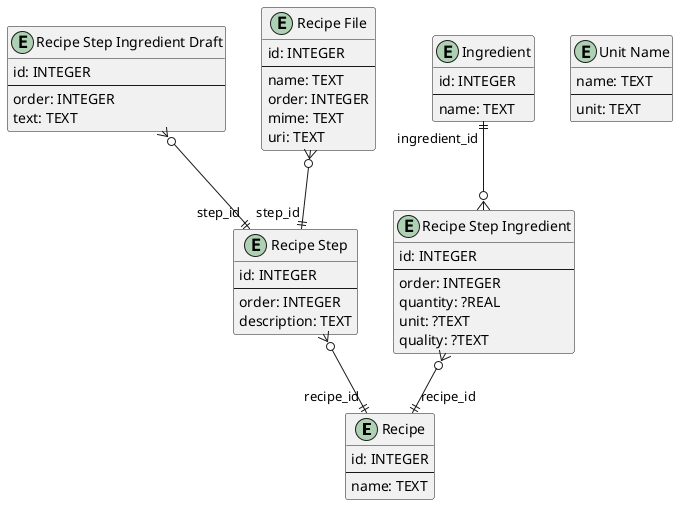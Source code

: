 @startuml

'The field types are from <https://www.sqlite.org/datatype3.html>.

entity "Recipe" as recipe {
  id: INTEGER
  --
  name: TEXT
}

entity "Recipe Step" as recipe_step {
  id: INTEGER
  --
  order: INTEGER
  description: TEXT
}
recipe_step }o--|| "recipe_id" recipe

entity "Recipe Step Ingredient" as recipe_step_ingredient {
  id: INTEGER
  --
  order: INTEGER
  quantity: ?REAL
  unit: ?TEXT
  quality: ?TEXT
}
recipe_step_ingredient }o--|| "recipe_id" recipe

entity "Recipe Step Ingredient Draft" as recipe_step_ingredient_draft {
  id: INTEGER
  --
  order: INTEGER
  text: TEXT
}
recipe_step_ingredient_draft }o--|| "step_id" recipe_step

entity "Ingredient" as ingredient {
  id: INTEGER
  --
  name: TEXT
}
ingredient "ingredient_id" ||--o{ recipe_step_ingredient

entity "Recipe File" as recipe_file {
  id: INTEGER
  --
  name: TEXT
  order: INTEGER
  mime: TEXT
  uri: TEXT
}
recipe_file }o--|| "step_id" recipe_step

entity "Unit Name" as unit_name {
  name: TEXT
  --
  unit: TEXT
}

@enduml